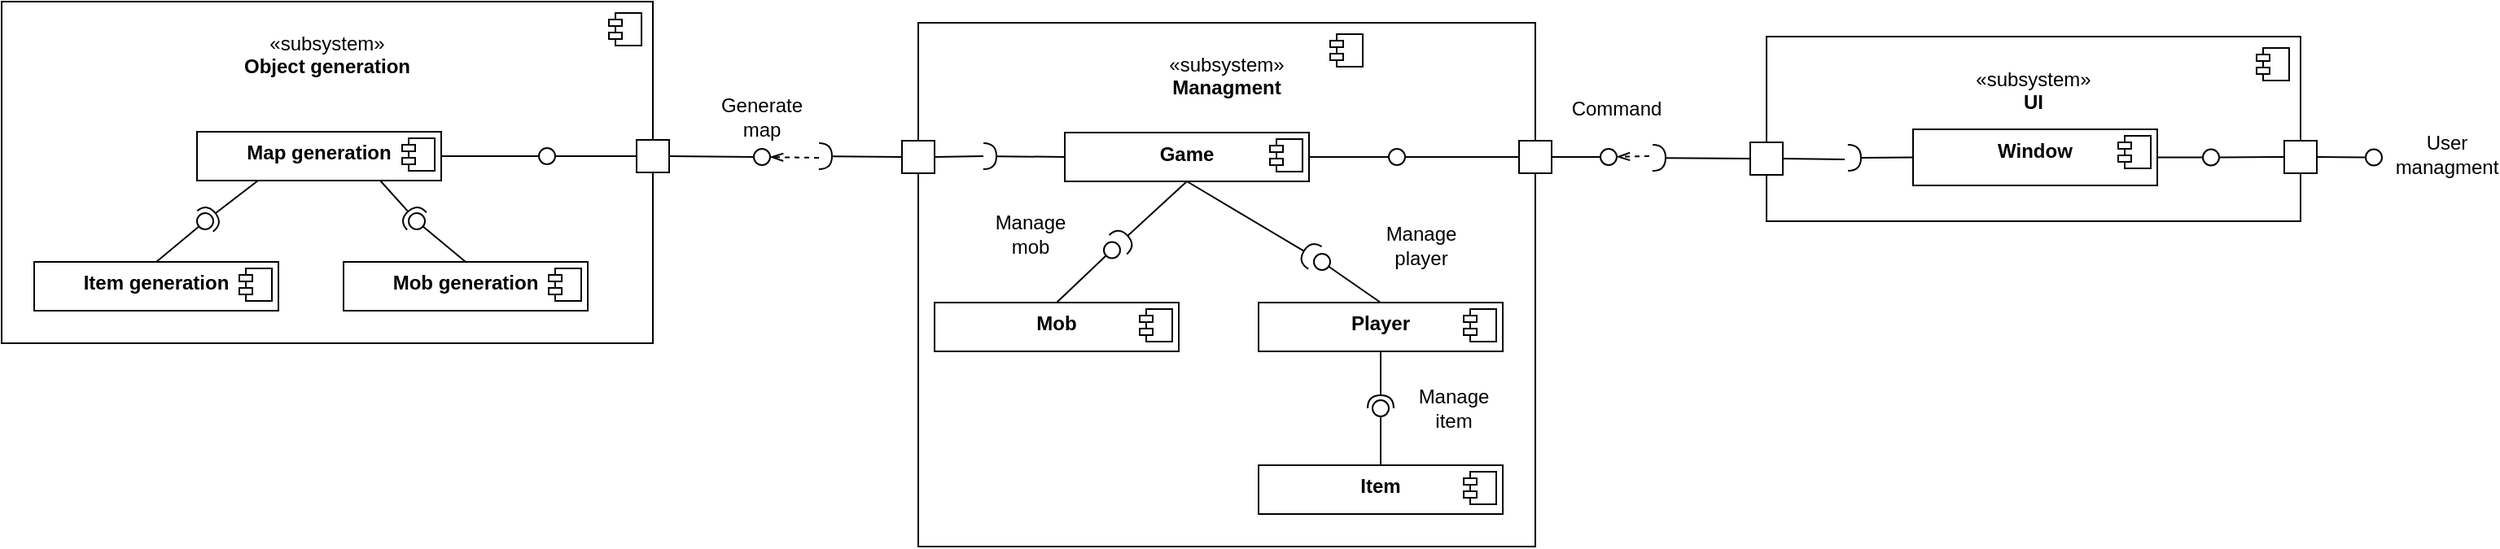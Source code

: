 <mxfile version="21.1.0" type="device">
  <diagram name="Page-1" id="5f0bae14-7c28-e335-631c-24af17079c00">
    <mxGraphModel dx="2004" dy="1170" grid="1" gridSize="10" guides="1" tooltips="1" connect="1" arrows="1" fold="1" page="1" pageScale="1" pageWidth="1100" pageHeight="850" background="none" math="0" shadow="0">
      <root>
        <mxCell id="0" />
        <mxCell id="1" parent="0" />
        <mxCell id="yeJ_NtYseurr5DKAyjB6-1" value="&lt;p style=&quot;line-height: 130%;&quot;&gt;&lt;/p&gt;&lt;div style=&quot;&quot;&gt;&lt;span style=&quot;background-color: initial;&quot;&gt;«subsystem»&lt;/span&gt;&lt;/div&gt;&lt;b&gt;&lt;div style=&quot;&quot;&gt;&lt;b style=&quot;background-color: initial;&quot;&gt;UI&lt;/b&gt;&lt;/div&gt;&lt;/b&gt;&lt;p&gt;&lt;/p&gt;" style="html=1;dropTarget=0;whiteSpace=wrap;align=center;verticalAlign=top;" vertex="1" parent="1">
          <mxGeometry x="1182" y="236.5" width="328" height="113.5" as="geometry" />
        </mxCell>
        <mxCell id="yeJ_NtYseurr5DKAyjB6-2" value="" style="shape=module;jettyWidth=8;jettyHeight=4;" vertex="1" parent="yeJ_NtYseurr5DKAyjB6-1">
          <mxGeometry x="1" width="20" height="20" relative="1" as="geometry">
            <mxPoint x="-27" y="7" as="offset" />
          </mxGeometry>
        </mxCell>
        <mxCell id="yeJ_NtYseurr5DKAyjB6-62" value="" style="rounded=0;orthogonalLoop=1;jettySize=auto;html=1;endArrow=none;endFill=0;sketch=0;sourcePerimeterSpacing=0;targetPerimeterSpacing=0;exitX=1;exitY=0.5;exitDx=0;exitDy=0;" edge="1" target="yeJ_NtYseurr5DKAyjB6-64" parent="1" source="yeJ_NtYseurr5DKAyjB6-41">
          <mxGeometry relative="1" as="geometry">
            <mxPoint x="540" y="615" as="sourcePoint" />
            <mxPoint x="630" y="320" as="targetPoint" />
          </mxGeometry>
        </mxCell>
        <mxCell id="yeJ_NtYseurr5DKAyjB6-63" value="" style="rounded=0;orthogonalLoop=1;jettySize=auto;html=1;endArrow=halfCircle;endFill=0;endSize=6;strokeWidth=1;sketch=0;exitX=0;exitY=0.5;exitDx=0;exitDy=0;" edge="1" parent="1" source="yeJ_NtYseurr5DKAyjB6-61">
          <mxGeometry relative="1" as="geometry">
            <mxPoint x="670" y="410" as="sourcePoint" />
            <mxPoint x="600" y="310" as="targetPoint" />
            <Array as="points" />
          </mxGeometry>
        </mxCell>
        <mxCell id="yeJ_NtYseurr5DKAyjB6-67" value="" style="endArrow=openThin;html=1;rounded=0;dashed=1;endFill=0;" edge="1" parent="1" target="yeJ_NtYseurr5DKAyjB6-64">
          <mxGeometry width="50" height="50" relative="1" as="geometry">
            <mxPoint x="600" y="311" as="sourcePoint" />
            <mxPoint x="640" y="250" as="targetPoint" />
          </mxGeometry>
        </mxCell>
        <mxCell id="yeJ_NtYseurr5DKAyjB6-64" value="" style="ellipse;whiteSpace=wrap;html=1;align=center;aspect=fixed;resizable=0;points=[];outlineConnect=0;sketch=0;" vertex="1" parent="1">
          <mxGeometry x="560" y="305.5" width="10" height="10" as="geometry" />
        </mxCell>
        <mxCell id="yeJ_NtYseurr5DKAyjB6-68" value="Generate map" style="text;html=1;strokeColor=none;fillColor=none;align=center;verticalAlign=middle;whiteSpace=wrap;rounded=0;" vertex="1" parent="1">
          <mxGeometry x="535" y="270.5" width="60" height="30" as="geometry" />
        </mxCell>
        <mxCell id="yeJ_NtYseurr5DKAyjB6-80" value="" style="group" vertex="1" connectable="0" parent="1">
          <mxGeometry x="98" y="215" width="410" height="210" as="geometry" />
        </mxCell>
        <mxCell id="yeJ_NtYseurr5DKAyjB6-3" value="&lt;p style=&quot;line-height: 130%;&quot;&gt;&lt;/p&gt;&lt;div style=&quot;&quot;&gt;&lt;span style=&quot;background-color: initial;&quot;&gt;«subsystem»&lt;/span&gt;&lt;/div&gt;&lt;b&gt;&lt;div style=&quot;&quot;&gt;Object generation&lt;/div&gt;&lt;/b&gt;&lt;p&gt;&lt;/p&gt;" style="html=1;dropTarget=0;whiteSpace=wrap;align=center;verticalAlign=top;" vertex="1" parent="yeJ_NtYseurr5DKAyjB6-80">
          <mxGeometry width="400" height="210" as="geometry" />
        </mxCell>
        <mxCell id="yeJ_NtYseurr5DKAyjB6-4" value="" style="shape=module;jettyWidth=8;jettyHeight=4;" vertex="1" parent="yeJ_NtYseurr5DKAyjB6-3">
          <mxGeometry x="1" width="20" height="20" relative="1" as="geometry">
            <mxPoint x="-27" y="7" as="offset" />
          </mxGeometry>
        </mxCell>
        <mxCell id="yeJ_NtYseurr5DKAyjB6-37" value="" style="ellipse;whiteSpace=wrap;html=1;align=center;aspect=fixed;resizable=0;points=[];outlineConnect=0;sketch=0;" vertex="1" parent="yeJ_NtYseurr5DKAyjB6-80">
          <mxGeometry x="330" y="90" width="10" height="10" as="geometry" />
        </mxCell>
        <mxCell id="yeJ_NtYseurr5DKAyjB6-69" value="" style="endArrow=none;html=1;rounded=0;entryX=1;entryY=0.5;entryDx=0;entryDy=0;" edge="1" parent="yeJ_NtYseurr5DKAyjB6-80" source="yeJ_NtYseurr5DKAyjB6-37" target="yeJ_NtYseurr5DKAyjB6-11">
          <mxGeometry width="50" height="50" relative="1" as="geometry">
            <mxPoint x="470" y="55" as="sourcePoint" />
            <mxPoint x="450" y="165" as="targetPoint" />
          </mxGeometry>
        </mxCell>
        <mxCell id="yeJ_NtYseurr5DKAyjB6-70" value="" style="endArrow=none;html=1;rounded=0;entryX=0;entryY=0.5;entryDx=0;entryDy=0;" edge="1" parent="yeJ_NtYseurr5DKAyjB6-80" source="yeJ_NtYseurr5DKAyjB6-3" target="yeJ_NtYseurr5DKAyjB6-41">
          <mxGeometry width="50" height="50" relative="1" as="geometry">
            <mxPoint x="550" y="215" as="sourcePoint" />
            <mxPoint x="590" y="285" as="targetPoint" />
          </mxGeometry>
        </mxCell>
        <mxCell id="yeJ_NtYseurr5DKAyjB6-42" value="" style="endArrow=none;html=1;rounded=0;entryX=0;entryY=0.5;entryDx=0;entryDy=0;" edge="1" parent="yeJ_NtYseurr5DKAyjB6-80" source="yeJ_NtYseurr5DKAyjB6-37" target="yeJ_NtYseurr5DKAyjB6-41">
          <mxGeometry width="50" height="50" relative="1" as="geometry">
            <mxPoint x="360" y="95" as="sourcePoint" />
            <mxPoint x="530" y="175" as="targetPoint" />
          </mxGeometry>
        </mxCell>
        <mxCell id="yeJ_NtYseurr5DKAyjB6-11" value="&lt;p style=&quot;margin:0px;margin-top:6px;text-align:center;&quot;&gt;&lt;b style=&quot;background-color: initial;&quot;&gt;Map generation&lt;/b&gt;&lt;br&gt;&lt;/p&gt;" style="align=center;overflow=fill;html=1;dropTarget=0;whiteSpace=wrap;verticalAlign=middle;labelPosition=center;verticalLabelPosition=middle;" vertex="1" parent="yeJ_NtYseurr5DKAyjB6-80">
          <mxGeometry x="120" y="80" width="150" height="30" as="geometry" />
        </mxCell>
        <mxCell id="yeJ_NtYseurr5DKAyjB6-12" value="" style="shape=component;jettyWidth=8;jettyHeight=4;" vertex="1" parent="yeJ_NtYseurr5DKAyjB6-11">
          <mxGeometry x="1" width="20" height="20" relative="1" as="geometry">
            <mxPoint x="-24" y="4" as="offset" />
          </mxGeometry>
        </mxCell>
        <mxCell id="yeJ_NtYseurr5DKAyjB6-13" value="&lt;p style=&quot;margin:0px;margin-top:6px;text-align:center;&quot;&gt;&lt;b style=&quot;background-color: initial;&quot;&gt;Item generation&lt;/b&gt;&lt;br&gt;&lt;/p&gt;" style="align=center;overflow=fill;html=1;dropTarget=0;whiteSpace=wrap;verticalAlign=middle;labelPosition=center;verticalLabelPosition=middle;" vertex="1" parent="yeJ_NtYseurr5DKAyjB6-80">
          <mxGeometry x="20" y="160" width="150" height="30" as="geometry" />
        </mxCell>
        <mxCell id="yeJ_NtYseurr5DKAyjB6-14" value="" style="shape=component;jettyWidth=8;jettyHeight=4;" vertex="1" parent="yeJ_NtYseurr5DKAyjB6-13">
          <mxGeometry x="1" width="20" height="20" relative="1" as="geometry">
            <mxPoint x="-24" y="4" as="offset" />
          </mxGeometry>
        </mxCell>
        <mxCell id="yeJ_NtYseurr5DKAyjB6-15" value="&lt;p style=&quot;margin:0px;margin-top:6px;text-align:center;&quot;&gt;&lt;b style=&quot;background-color: initial;&quot;&gt;Mob generation&lt;/b&gt;&lt;br&gt;&lt;/p&gt;" style="align=center;overflow=fill;html=1;dropTarget=0;whiteSpace=wrap;verticalAlign=middle;labelPosition=center;verticalLabelPosition=middle;" vertex="1" parent="yeJ_NtYseurr5DKAyjB6-80">
          <mxGeometry x="210" y="160" width="150" height="30" as="geometry" />
        </mxCell>
        <mxCell id="yeJ_NtYseurr5DKAyjB6-16" value="" style="shape=component;jettyWidth=8;jettyHeight=4;" vertex="1" parent="yeJ_NtYseurr5DKAyjB6-15">
          <mxGeometry x="1" width="20" height="20" relative="1" as="geometry">
            <mxPoint x="-24" y="4" as="offset" />
          </mxGeometry>
        </mxCell>
        <mxCell id="yeJ_NtYseurr5DKAyjB6-28" value="" style="rounded=0;orthogonalLoop=1;jettySize=auto;html=1;endArrow=none;endFill=0;sketch=0;sourcePerimeterSpacing=0;targetPerimeterSpacing=0;exitX=0.5;exitY=0;exitDx=0;exitDy=0;" edge="1" target="yeJ_NtYseurr5DKAyjB6-30" parent="yeJ_NtYseurr5DKAyjB6-80" source="yeJ_NtYseurr5DKAyjB6-13">
          <mxGeometry relative="1" as="geometry">
            <mxPoint x="410" y="185" as="sourcePoint" />
          </mxGeometry>
        </mxCell>
        <mxCell id="yeJ_NtYseurr5DKAyjB6-29" value="" style="rounded=0;orthogonalLoop=1;jettySize=auto;html=1;endArrow=halfCircle;endFill=0;entryX=0.5;entryY=0.5;endSize=6;strokeWidth=1;sketch=0;exitX=0.25;exitY=1;exitDx=0;exitDy=0;" edge="1" target="yeJ_NtYseurr5DKAyjB6-30" parent="yeJ_NtYseurr5DKAyjB6-80" source="yeJ_NtYseurr5DKAyjB6-11">
          <mxGeometry relative="1" as="geometry">
            <mxPoint x="520" y="170" as="sourcePoint" />
          </mxGeometry>
        </mxCell>
        <mxCell id="yeJ_NtYseurr5DKAyjB6-30" value="" style="ellipse;whiteSpace=wrap;html=1;align=center;aspect=fixed;resizable=0;points=[];outlineConnect=0;sketch=0;" vertex="1" parent="yeJ_NtYseurr5DKAyjB6-80">
          <mxGeometry x="120" y="130" width="10" height="10" as="geometry" />
        </mxCell>
        <mxCell id="yeJ_NtYseurr5DKAyjB6-32" value="" style="rounded=0;orthogonalLoop=1;jettySize=auto;html=1;endArrow=none;endFill=0;sketch=0;sourcePerimeterSpacing=0;targetPerimeterSpacing=0;exitX=0.5;exitY=0;exitDx=0;exitDy=0;" edge="1" target="yeJ_NtYseurr5DKAyjB6-34" parent="yeJ_NtYseurr5DKAyjB6-80" source="yeJ_NtYseurr5DKAyjB6-15">
          <mxGeometry relative="1" as="geometry">
            <mxPoint x="410" y="185" as="sourcePoint" />
            <mxPoint x="410" y="210" as="targetPoint" />
          </mxGeometry>
        </mxCell>
        <mxCell id="yeJ_NtYseurr5DKAyjB6-33" value="" style="rounded=0;orthogonalLoop=1;jettySize=auto;html=1;endArrow=halfCircle;endFill=0;entryX=0.5;entryY=0.5;endSize=6;strokeWidth=1;sketch=0;exitX=0.75;exitY=1;exitDx=0;exitDy=0;" edge="1" target="yeJ_NtYseurr5DKAyjB6-34" parent="yeJ_NtYseurr5DKAyjB6-80" source="yeJ_NtYseurr5DKAyjB6-11">
          <mxGeometry relative="1" as="geometry">
            <mxPoint x="450" y="185" as="sourcePoint" />
          </mxGeometry>
        </mxCell>
        <mxCell id="yeJ_NtYseurr5DKAyjB6-34" value="" style="ellipse;whiteSpace=wrap;html=1;align=center;aspect=fixed;resizable=0;points=[];outlineConnect=0;sketch=0;" vertex="1" parent="yeJ_NtYseurr5DKAyjB6-80">
          <mxGeometry x="250" y="130" width="10" height="10" as="geometry" />
        </mxCell>
        <mxCell id="yeJ_NtYseurr5DKAyjB6-41" value="" style="whiteSpace=wrap;html=1;aspect=fixed;" vertex="1" parent="yeJ_NtYseurr5DKAyjB6-80">
          <mxGeometry x="390" y="85" width="20" height="20" as="geometry" />
        </mxCell>
        <mxCell id="yeJ_NtYseurr5DKAyjB6-7" value="&lt;p style=&quot;margin:0px;margin-top:6px;text-align:center;&quot;&gt;&lt;b style=&quot;background-color: initial;&quot;&gt;Window&lt;/b&gt;&lt;br&gt;&lt;/p&gt;" style="align=center;overflow=fill;html=1;dropTarget=0;whiteSpace=wrap;verticalAlign=top;labelPosition=center;verticalLabelPosition=middle;" vertex="1" parent="1">
          <mxGeometry x="1272" y="293.5" width="150" height="34.5" as="geometry" />
        </mxCell>
        <mxCell id="yeJ_NtYseurr5DKAyjB6-8" value="" style="shape=component;jettyWidth=8;jettyHeight=4;" vertex="1" parent="yeJ_NtYseurr5DKAyjB6-7">
          <mxGeometry x="1" width="20" height="20" relative="1" as="geometry">
            <mxPoint x="-24" y="4" as="offset" />
          </mxGeometry>
        </mxCell>
        <mxCell id="yeJ_NtYseurr5DKAyjB6-5" value="&lt;p style=&quot;line-height: 130%;&quot;&gt;&lt;/p&gt;&lt;div style=&quot;&quot;&gt;&lt;span style=&quot;background-color: initial;&quot;&gt;«subsystem»&lt;/span&gt;&lt;/div&gt;&lt;b&gt;&lt;div style=&quot;&quot;&gt;Managment&lt;/div&gt;&lt;/b&gt;&lt;p&gt;&lt;/p&gt;" style="html=1;dropTarget=0;whiteSpace=wrap;align=center;verticalAlign=top;container=0;" vertex="1" parent="1">
          <mxGeometry x="661" y="228" width="379" height="322" as="geometry" />
        </mxCell>
        <mxCell id="yeJ_NtYseurr5DKAyjB6-19" value="&lt;p style=&quot;margin:0px;margin-top:6px;text-align:center;&quot;&gt;&lt;b style=&quot;background-color: initial;&quot;&gt;Player&lt;/b&gt;&lt;br&gt;&lt;/p&gt;" style="align=center;overflow=fill;html=1;dropTarget=0;whiteSpace=wrap;verticalAlign=middle;labelPosition=center;verticalLabelPosition=middle;" vertex="1" parent="1">
          <mxGeometry x="870" y="400" width="150" height="30" as="geometry" />
        </mxCell>
        <mxCell id="yeJ_NtYseurr5DKAyjB6-20" value="" style="shape=component;jettyWidth=8;jettyHeight=4;" vertex="1" parent="yeJ_NtYseurr5DKAyjB6-19">
          <mxGeometry x="1" width="20" height="20" relative="1" as="geometry">
            <mxPoint x="-24" y="4" as="offset" />
          </mxGeometry>
        </mxCell>
        <mxCell id="yeJ_NtYseurr5DKAyjB6-21" value="&lt;p style=&quot;margin:0px;margin-top:6px;text-align:center;&quot;&gt;&lt;b style=&quot;background-color: initial;&quot;&gt;Game&lt;/b&gt;&lt;br&gt;&lt;/p&gt;" style="align=center;overflow=fill;html=1;dropTarget=0;whiteSpace=wrap;verticalAlign=middle;labelPosition=center;verticalLabelPosition=middle;" vertex="1" parent="1">
          <mxGeometry x="751" y="295.5" width="150" height="30" as="geometry" />
        </mxCell>
        <mxCell id="yeJ_NtYseurr5DKAyjB6-22" value="" style="shape=component;jettyWidth=8;jettyHeight=4;" vertex="1" parent="yeJ_NtYseurr5DKAyjB6-21">
          <mxGeometry x="1" width="20" height="20" relative="1" as="geometry">
            <mxPoint x="-24" y="4" as="offset" />
          </mxGeometry>
        </mxCell>
        <mxCell id="yeJ_NtYseurr5DKAyjB6-61" value="" style="whiteSpace=wrap;html=1;aspect=fixed;" vertex="1" parent="1">
          <mxGeometry x="651" y="300.5" width="20" height="20" as="geometry" />
        </mxCell>
        <mxCell id="yeJ_NtYseurr5DKAyjB6-72" value="" style="rounded=0;orthogonalLoop=1;jettySize=auto;html=1;endArrow=none;endFill=0;sketch=0;sourcePerimeterSpacing=0;targetPerimeterSpacing=0;exitX=0.5;exitY=0;exitDx=0;exitDy=0;" edge="1" target="yeJ_NtYseurr5DKAyjB6-74" parent="1" source="yeJ_NtYseurr5DKAyjB6-19">
          <mxGeometry relative="1" as="geometry">
            <mxPoint x="861" y="548" as="sourcePoint" />
            <mxPoint x="941" y="520" as="targetPoint" />
          </mxGeometry>
        </mxCell>
        <mxCell id="yeJ_NtYseurr5DKAyjB6-73" value="" style="rounded=0;orthogonalLoop=1;jettySize=auto;html=1;endArrow=halfCircle;endFill=0;endSize=6;strokeWidth=1;sketch=0;exitX=0.5;exitY=1;exitDx=0;exitDy=0;" edge="1" target="yeJ_NtYseurr5DKAyjB6-74" parent="1" source="yeJ_NtYseurr5DKAyjB6-21">
          <mxGeometry relative="1" as="geometry">
            <mxPoint x="951" y="570" as="sourcePoint" />
            <mxPoint x="826" y="365" as="targetPoint" />
          </mxGeometry>
        </mxCell>
        <mxCell id="yeJ_NtYseurr5DKAyjB6-74" value="" style="ellipse;whiteSpace=wrap;html=1;align=center;aspect=fixed;resizable=0;points=[];outlineConnect=0;sketch=0;" vertex="1" parent="1">
          <mxGeometry x="904" y="370" width="10" height="10" as="geometry" />
        </mxCell>
        <mxCell id="yeJ_NtYseurr5DKAyjB6-75" value="Manage player" style="text;html=1;strokeColor=none;fillColor=none;align=center;verticalAlign=middle;whiteSpace=wrap;rounded=0;" vertex="1" parent="1">
          <mxGeometry x="940" y="350" width="60" height="30" as="geometry" />
        </mxCell>
        <mxCell id="yeJ_NtYseurr5DKAyjB6-36" value="" style="rounded=0;orthogonalLoop=1;jettySize=auto;html=1;endArrow=halfCircle;endFill=0;endSize=6;strokeWidth=1;sketch=0;exitX=0;exitY=0.5;exitDx=0;exitDy=0;" edge="1" parent="1" source="yeJ_NtYseurr5DKAyjB6-21">
          <mxGeometry relative="1" as="geometry">
            <mxPoint x="281" y="505" as="sourcePoint" />
            <mxPoint x="701" y="310" as="targetPoint" />
            <Array as="points" />
          </mxGeometry>
        </mxCell>
        <mxCell id="yeJ_NtYseurr5DKAyjB6-6" value="" style="shape=module;jettyWidth=8;jettyHeight=4;" vertex="1" parent="1">
          <mxGeometry x="914" y="235" width="20" height="20" as="geometry">
            <mxPoint x="-27" y="7" as="offset" />
          </mxGeometry>
        </mxCell>
        <mxCell id="yeJ_NtYseurr5DKAyjB6-78" value="" style="endArrow=none;html=1;rounded=0;entryX=1;entryY=0.5;entryDx=0;entryDy=0;" edge="1" parent="1" target="yeJ_NtYseurr5DKAyjB6-61">
          <mxGeometry width="50" height="50" relative="1" as="geometry">
            <mxPoint x="701" y="310" as="sourcePoint" />
            <mxPoint x="651" y="400" as="targetPoint" />
          </mxGeometry>
        </mxCell>
        <mxCell id="yeJ_NtYseurr5DKAyjB6-124" value="" style="whiteSpace=wrap;html=1;aspect=fixed;" vertex="1" parent="1">
          <mxGeometry x="1030" y="300.5" width="20" height="20" as="geometry" />
        </mxCell>
        <mxCell id="yeJ_NtYseurr5DKAyjB6-125" value="" style="whiteSpace=wrap;html=1;aspect=fixed;" vertex="1" parent="1">
          <mxGeometry x="1172" y="301.5" width="20" height="20" as="geometry" />
        </mxCell>
        <mxCell id="yeJ_NtYseurr5DKAyjB6-127" value="" style="rounded=0;orthogonalLoop=1;jettySize=auto;html=1;endArrow=none;endFill=0;sketch=0;sourcePerimeterSpacing=0;targetPerimeterSpacing=0;entryX=1;entryY=0.5;entryDx=0;entryDy=0;" edge="1" target="yeJ_NtYseurr5DKAyjB6-21" parent="1" source="yeJ_NtYseurr5DKAyjB6-129">
          <mxGeometry relative="1" as="geometry">
            <mxPoint x="1155" y="295.5" as="sourcePoint" />
            <mxPoint x="1065" y="325.5" as="targetPoint" />
          </mxGeometry>
        </mxCell>
        <mxCell id="yeJ_NtYseurr5DKAyjB6-128" value="" style="rounded=0;orthogonalLoop=1;jettySize=auto;html=1;endArrow=halfCircle;endFill=0;endSize=6;strokeWidth=1;sketch=0;exitX=0;exitY=0.5;exitDx=0;exitDy=0;" edge="1" parent="1" source="yeJ_NtYseurr5DKAyjB6-7">
          <mxGeometry relative="1" as="geometry">
            <mxPoint x="1322" y="131" as="sourcePoint" />
            <mxPoint x="1232" y="311" as="targetPoint" />
          </mxGeometry>
        </mxCell>
        <mxCell id="yeJ_NtYseurr5DKAyjB6-129" value="" style="ellipse;whiteSpace=wrap;html=1;align=center;aspect=fixed;resizable=0;points=[];outlineConnect=0;sketch=0;" vertex="1" parent="1">
          <mxGeometry x="950" y="305.5" width="10" height="10" as="geometry" />
        </mxCell>
        <mxCell id="yeJ_NtYseurr5DKAyjB6-130" value="" style="rounded=0;orthogonalLoop=1;jettySize=auto;html=1;endArrow=none;endFill=0;sketch=0;sourcePerimeterSpacing=0;targetPerimeterSpacing=0;entryX=1;entryY=0.5;entryDx=0;entryDy=0;" edge="1" target="yeJ_NtYseurr5DKAyjB6-124" parent="1" source="yeJ_NtYseurr5DKAyjB6-132">
          <mxGeometry relative="1" as="geometry">
            <mxPoint x="1080" y="311" as="sourcePoint" />
            <mxPoint x="1070" y="311" as="targetPoint" />
          </mxGeometry>
        </mxCell>
        <mxCell id="yeJ_NtYseurr5DKAyjB6-131" value="" style="rounded=0;orthogonalLoop=1;jettySize=auto;html=1;endArrow=halfCircle;endFill=0;endSize=6;strokeWidth=1;sketch=0;exitX=0;exitY=0.5;exitDx=0;exitDy=0;" edge="1" parent="1" source="yeJ_NtYseurr5DKAyjB6-125">
          <mxGeometry relative="1" as="geometry">
            <mxPoint x="1252" y="146" as="sourcePoint" />
            <mxPoint x="1112" y="311" as="targetPoint" />
          </mxGeometry>
        </mxCell>
        <mxCell id="yeJ_NtYseurr5DKAyjB6-133" value="" style="endArrow=none;html=1;rounded=0;entryX=0;entryY=0.5;entryDx=0;entryDy=0;" edge="1" parent="1" source="yeJ_NtYseurr5DKAyjB6-129" target="yeJ_NtYseurr5DKAyjB6-124">
          <mxGeometry width="50" height="50" relative="1" as="geometry">
            <mxPoint x="1110" y="380" as="sourcePoint" />
            <mxPoint x="1160" y="330" as="targetPoint" />
          </mxGeometry>
        </mxCell>
        <mxCell id="yeJ_NtYseurr5DKAyjB6-132" value="" style="ellipse;whiteSpace=wrap;html=1;align=center;aspect=fixed;resizable=0;points=[];outlineConnect=0;sketch=0;" vertex="1" parent="1">
          <mxGeometry x="1080" y="305.5" width="10" height="10" as="geometry" />
        </mxCell>
        <mxCell id="yeJ_NtYseurr5DKAyjB6-138" value="" style="endArrow=openThin;html=1;rounded=0;dashed=1;endFill=0;" edge="1" parent="1" target="yeJ_NtYseurr5DKAyjB6-132">
          <mxGeometry width="50" height="50" relative="1" as="geometry">
            <mxPoint x="1110" y="310" as="sourcePoint" />
            <mxPoint x="580" y="321" as="targetPoint" />
          </mxGeometry>
        </mxCell>
        <mxCell id="yeJ_NtYseurr5DKAyjB6-139" value="" style="endArrow=none;html=1;rounded=0;entryX=1;entryY=0.5;entryDx=0;entryDy=0;" edge="1" parent="1" target="yeJ_NtYseurr5DKAyjB6-125">
          <mxGeometry width="50" height="50" relative="1" as="geometry">
            <mxPoint x="1230" y="312" as="sourcePoint" />
            <mxPoint x="1130" y="410" as="targetPoint" />
          </mxGeometry>
        </mxCell>
        <mxCell id="yeJ_NtYseurr5DKAyjB6-140" value="Command" style="text;html=1;strokeColor=none;fillColor=none;align=center;verticalAlign=middle;whiteSpace=wrap;rounded=0;" vertex="1" parent="1">
          <mxGeometry x="1060" y="265.5" width="60" height="30" as="geometry" />
        </mxCell>
        <mxCell id="yeJ_NtYseurr5DKAyjB6-141" value="" style="whiteSpace=wrap;html=1;aspect=fixed;" vertex="1" parent="1">
          <mxGeometry x="1500" y="300.5" width="20" height="20" as="geometry" />
        </mxCell>
        <mxCell id="yeJ_NtYseurr5DKAyjB6-142" value="" style="rounded=0;orthogonalLoop=1;jettySize=auto;html=1;endArrow=none;endFill=0;sketch=0;sourcePerimeterSpacing=0;targetPerimeterSpacing=0;exitX=1;exitY=0.5;exitDx=0;exitDy=0;" edge="1" target="yeJ_NtYseurr5DKAyjB6-144" parent="1" source="yeJ_NtYseurr5DKAyjB6-7">
          <mxGeometry relative="1" as="geometry">
            <mxPoint x="1360" y="410" as="sourcePoint" />
            <mxPoint x="1510" y="310" as="targetPoint" />
          </mxGeometry>
        </mxCell>
        <mxCell id="yeJ_NtYseurr5DKAyjB6-144" value="" style="ellipse;whiteSpace=wrap;html=1;align=center;aspect=fixed;resizable=0;points=[];outlineConnect=0;sketch=0;" vertex="1" parent="1">
          <mxGeometry x="1450" y="305.75" width="10" height="10" as="geometry" />
        </mxCell>
        <mxCell id="yeJ_NtYseurr5DKAyjB6-146" value="" style="endArrow=none;html=1;rounded=0;exitX=0;exitY=0.5;exitDx=0;exitDy=0;" edge="1" parent="1" source="yeJ_NtYseurr5DKAyjB6-141" target="yeJ_NtYseurr5DKAyjB6-144">
          <mxGeometry width="50" height="50" relative="1" as="geometry">
            <mxPoint x="1490" y="460" as="sourcePoint" />
            <mxPoint x="1540" y="410" as="targetPoint" />
          </mxGeometry>
        </mxCell>
        <mxCell id="yeJ_NtYseurr5DKAyjB6-147" value="" style="rounded=0;orthogonalLoop=1;jettySize=auto;html=1;endArrow=none;endFill=0;sketch=0;sourcePerimeterSpacing=0;targetPerimeterSpacing=0;exitX=1;exitY=0.5;exitDx=0;exitDy=0;" edge="1" target="yeJ_NtYseurr5DKAyjB6-149" parent="1" source="yeJ_NtYseurr5DKAyjB6-141">
          <mxGeometry relative="1" as="geometry">
            <mxPoint x="1560" y="312" as="sourcePoint" />
            <mxPoint x="1580" y="300" as="targetPoint" />
          </mxGeometry>
        </mxCell>
        <mxCell id="yeJ_NtYseurr5DKAyjB6-149" value="" style="ellipse;whiteSpace=wrap;html=1;align=center;aspect=fixed;resizable=0;points=[];outlineConnect=0;sketch=0;" vertex="1" parent="1">
          <mxGeometry x="1550" y="305.75" width="10" height="10" as="geometry" />
        </mxCell>
        <mxCell id="yeJ_NtYseurr5DKAyjB6-150" value="User managment" style="text;html=1;strokeColor=none;fillColor=none;align=center;verticalAlign=middle;whiteSpace=wrap;rounded=0;" vertex="1" parent="1">
          <mxGeometry x="1570" y="293.5" width="60" height="30" as="geometry" />
        </mxCell>
        <mxCell id="yeJ_NtYseurr5DKAyjB6-151" value="&lt;p style=&quot;margin:0px;margin-top:6px;text-align:center;&quot;&gt;&lt;b style=&quot;background-color: initial;&quot;&gt;Mob&lt;/b&gt;&lt;br&gt;&lt;/p&gt;" style="align=center;overflow=fill;html=1;dropTarget=0;whiteSpace=wrap;verticalAlign=middle;labelPosition=center;verticalLabelPosition=middle;" vertex="1" parent="1">
          <mxGeometry x="671" y="400" width="150" height="30" as="geometry" />
        </mxCell>
        <mxCell id="yeJ_NtYseurr5DKAyjB6-152" value="" style="shape=component;jettyWidth=8;jettyHeight=4;" vertex="1" parent="yeJ_NtYseurr5DKAyjB6-151">
          <mxGeometry x="1" width="20" height="20" relative="1" as="geometry">
            <mxPoint x="-24" y="4" as="offset" />
          </mxGeometry>
        </mxCell>
        <mxCell id="yeJ_NtYseurr5DKAyjB6-153" value="" style="rounded=0;orthogonalLoop=1;jettySize=auto;html=1;endArrow=none;endFill=0;sketch=0;sourcePerimeterSpacing=0;targetPerimeterSpacing=0;exitX=0.5;exitY=0;exitDx=0;exitDy=0;" edge="1" target="yeJ_NtYseurr5DKAyjB6-155" parent="1" source="yeJ_NtYseurr5DKAyjB6-151">
          <mxGeometry relative="1" as="geometry">
            <mxPoint x="760" y="367.75" as="sourcePoint" />
            <mxPoint x="799" y="392.75" as="targetPoint" />
          </mxGeometry>
        </mxCell>
        <mxCell id="yeJ_NtYseurr5DKAyjB6-154" value="" style="rounded=0;orthogonalLoop=1;jettySize=auto;html=1;endArrow=halfCircle;endFill=0;endSize=6;strokeWidth=1;sketch=0;exitX=0.5;exitY=1;exitDx=0;exitDy=0;" edge="1" target="yeJ_NtYseurr5DKAyjB6-155" parent="1" source="yeJ_NtYseurr5DKAyjB6-21">
          <mxGeometry relative="1" as="geometry">
            <mxPoint x="805" y="168.25" as="sourcePoint" />
            <mxPoint x="839" y="367.75" as="targetPoint" />
          </mxGeometry>
        </mxCell>
        <mxCell id="yeJ_NtYseurr5DKAyjB6-155" value="" style="ellipse;whiteSpace=wrap;html=1;align=center;aspect=fixed;resizable=0;points=[];outlineConnect=0;sketch=0;" vertex="1" parent="1">
          <mxGeometry x="775" y="362.75" width="10" height="10" as="geometry" />
        </mxCell>
        <mxCell id="yeJ_NtYseurr5DKAyjB6-156" value="Manage mob" style="text;html=1;strokeColor=none;fillColor=none;align=center;verticalAlign=middle;whiteSpace=wrap;rounded=0;" vertex="1" parent="1">
          <mxGeometry x="700" y="342.75" width="60" height="30" as="geometry" />
        </mxCell>
        <mxCell id="yeJ_NtYseurr5DKAyjB6-157" value="&lt;p style=&quot;margin:0px;margin-top:6px;text-align:center;&quot;&gt;&lt;b style=&quot;background-color: initial;&quot;&gt;Item&lt;/b&gt;&lt;br&gt;&lt;/p&gt;" style="align=center;overflow=fill;html=1;dropTarget=0;whiteSpace=wrap;verticalAlign=middle;labelPosition=center;verticalLabelPosition=middle;" vertex="1" parent="1">
          <mxGeometry x="870" y="500" width="150" height="30" as="geometry" />
        </mxCell>
        <mxCell id="yeJ_NtYseurr5DKAyjB6-158" value="" style="shape=component;jettyWidth=8;jettyHeight=4;" vertex="1" parent="yeJ_NtYseurr5DKAyjB6-157">
          <mxGeometry x="1" width="20" height="20" relative="1" as="geometry">
            <mxPoint x="-24" y="4" as="offset" />
          </mxGeometry>
        </mxCell>
        <mxCell id="yeJ_NtYseurr5DKAyjB6-159" value="" style="rounded=0;orthogonalLoop=1;jettySize=auto;html=1;endArrow=none;endFill=0;sketch=0;sourcePerimeterSpacing=0;targetPerimeterSpacing=0;exitX=0.5;exitY=0;exitDx=0;exitDy=0;" edge="1" target="yeJ_NtYseurr5DKAyjB6-161" parent="1" source="yeJ_NtYseurr5DKAyjB6-157">
          <mxGeometry relative="1" as="geometry">
            <mxPoint x="1100" y="475" as="sourcePoint" />
          </mxGeometry>
        </mxCell>
        <mxCell id="yeJ_NtYseurr5DKAyjB6-160" value="" style="rounded=0;orthogonalLoop=1;jettySize=auto;html=1;endArrow=halfCircle;endFill=0;entryX=0.5;entryY=0.5;endSize=6;strokeWidth=1;sketch=0;exitX=0.5;exitY=1;exitDx=0;exitDy=0;" edge="1" target="yeJ_NtYseurr5DKAyjB6-161" parent="1" source="yeJ_NtYseurr5DKAyjB6-19">
          <mxGeometry relative="1" as="geometry">
            <mxPoint x="1140" y="475" as="sourcePoint" />
          </mxGeometry>
        </mxCell>
        <mxCell id="yeJ_NtYseurr5DKAyjB6-161" value="" style="ellipse;whiteSpace=wrap;html=1;align=center;aspect=fixed;resizable=0;points=[];outlineConnect=0;sketch=0;" vertex="1" parent="1">
          <mxGeometry x="940" y="460" width="10" height="10" as="geometry" />
        </mxCell>
        <mxCell id="yeJ_NtYseurr5DKAyjB6-162" value="Manage item" style="text;html=1;strokeColor=none;fillColor=none;align=center;verticalAlign=middle;whiteSpace=wrap;rounded=0;" vertex="1" parent="1">
          <mxGeometry x="960" y="450" width="60" height="30" as="geometry" />
        </mxCell>
      </root>
    </mxGraphModel>
  </diagram>
</mxfile>
